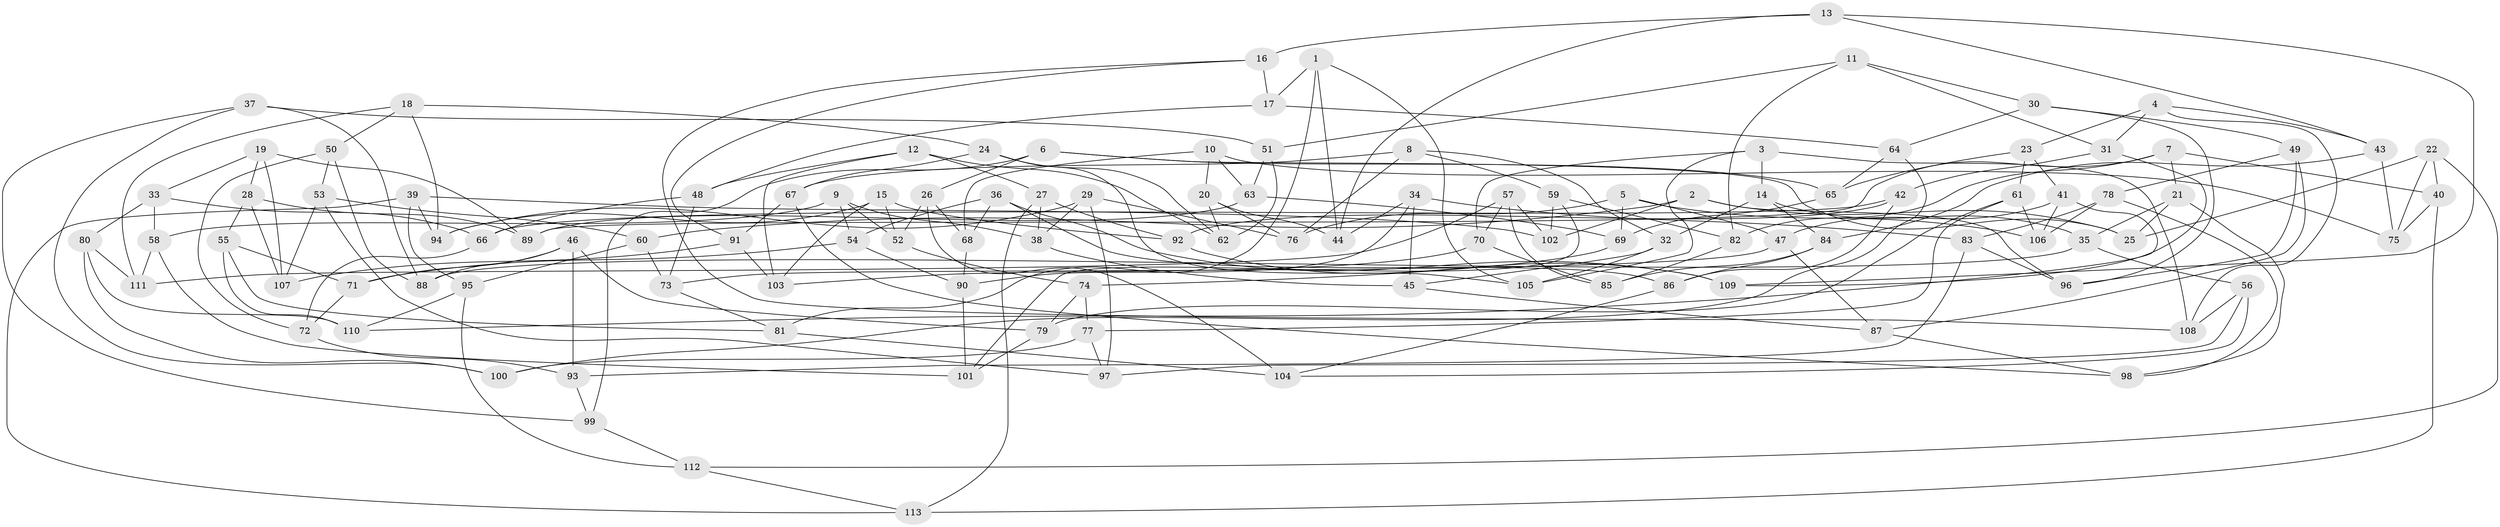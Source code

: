 // coarse degree distribution, {4: 0.4225352112676056, 6: 0.49295774647887325, 5: 0.08450704225352113}
// Generated by graph-tools (version 1.1) at 2025/42/03/06/25 10:42:21]
// undirected, 113 vertices, 226 edges
graph export_dot {
graph [start="1"]
  node [color=gray90,style=filled];
  1;
  2;
  3;
  4;
  5;
  6;
  7;
  8;
  9;
  10;
  11;
  12;
  13;
  14;
  15;
  16;
  17;
  18;
  19;
  20;
  21;
  22;
  23;
  24;
  25;
  26;
  27;
  28;
  29;
  30;
  31;
  32;
  33;
  34;
  35;
  36;
  37;
  38;
  39;
  40;
  41;
  42;
  43;
  44;
  45;
  46;
  47;
  48;
  49;
  50;
  51;
  52;
  53;
  54;
  55;
  56;
  57;
  58;
  59;
  60;
  61;
  62;
  63;
  64;
  65;
  66;
  67;
  68;
  69;
  70;
  71;
  72;
  73;
  74;
  75;
  76;
  77;
  78;
  79;
  80;
  81;
  82;
  83;
  84;
  85;
  86;
  87;
  88;
  89;
  90;
  91;
  92;
  93;
  94;
  95;
  96;
  97;
  98;
  99;
  100;
  101;
  102;
  103;
  104;
  105;
  106;
  107;
  108;
  109;
  110;
  111;
  112;
  113;
  1 -- 44;
  1 -- 81;
  1 -- 105;
  1 -- 17;
  2 -- 25;
  2 -- 96;
  2 -- 102;
  2 -- 60;
  3 -- 108;
  3 -- 14;
  3 -- 70;
  3 -- 105;
  4 -- 108;
  4 -- 31;
  4 -- 43;
  4 -- 23;
  5 -- 47;
  5 -- 76;
  5 -- 69;
  5 -- 106;
  6 -- 65;
  6 -- 25;
  6 -- 26;
  6 -- 99;
  7 -- 21;
  7 -- 89;
  7 -- 82;
  7 -- 40;
  8 -- 67;
  8 -- 59;
  8 -- 76;
  8 -- 32;
  9 -- 52;
  9 -- 38;
  9 -- 58;
  9 -- 54;
  10 -- 68;
  10 -- 63;
  10 -- 20;
  10 -- 75;
  11 -- 31;
  11 -- 82;
  11 -- 51;
  11 -- 30;
  12 -- 62;
  12 -- 48;
  12 -- 103;
  12 -- 27;
  13 -- 109;
  13 -- 43;
  13 -- 16;
  13 -- 44;
  14 -- 35;
  14 -- 32;
  14 -- 84;
  15 -- 92;
  15 -- 94;
  15 -- 103;
  15 -- 52;
  16 -- 108;
  16 -- 17;
  16 -- 91;
  17 -- 48;
  17 -- 64;
  18 -- 50;
  18 -- 94;
  18 -- 111;
  18 -- 24;
  19 -- 89;
  19 -- 28;
  19 -- 33;
  19 -- 107;
  20 -- 62;
  20 -- 76;
  20 -- 44;
  21 -- 35;
  21 -- 25;
  21 -- 98;
  22 -- 25;
  22 -- 112;
  22 -- 40;
  22 -- 75;
  23 -- 41;
  23 -- 61;
  23 -- 65;
  24 -- 105;
  24 -- 67;
  24 -- 62;
  26 -- 104;
  26 -- 52;
  26 -- 68;
  27 -- 38;
  27 -- 113;
  27 -- 92;
  28 -- 55;
  28 -- 89;
  28 -- 107;
  29 -- 76;
  29 -- 38;
  29 -- 97;
  29 -- 94;
  30 -- 49;
  30 -- 96;
  30 -- 64;
  31 -- 42;
  31 -- 109;
  32 -- 45;
  32 -- 105;
  33 -- 80;
  33 -- 58;
  33 -- 66;
  34 -- 83;
  34 -- 90;
  34 -- 44;
  34 -- 45;
  35 -- 88;
  35 -- 56;
  36 -- 54;
  36 -- 86;
  36 -- 109;
  36 -- 68;
  37 -- 51;
  37 -- 100;
  37 -- 99;
  37 -- 88;
  38 -- 45;
  39 -- 94;
  39 -- 102;
  39 -- 95;
  39 -- 113;
  40 -- 113;
  40 -- 75;
  41 -- 106;
  41 -- 47;
  41 -- 110;
  42 -- 92;
  42 -- 86;
  42 -- 66;
  43 -- 75;
  43 -- 84;
  45 -- 87;
  46 -- 88;
  46 -- 93;
  46 -- 71;
  46 -- 79;
  47 -- 73;
  47 -- 87;
  48 -- 73;
  48 -- 66;
  49 -- 87;
  49 -- 96;
  49 -- 78;
  50 -- 53;
  50 -- 72;
  50 -- 88;
  51 -- 62;
  51 -- 63;
  52 -- 74;
  53 -- 107;
  53 -- 97;
  53 -- 60;
  54 -- 90;
  54 -- 71;
  55 -- 71;
  55 -- 110;
  55 -- 81;
  56 -- 97;
  56 -- 108;
  56 -- 104;
  57 -- 111;
  57 -- 102;
  57 -- 70;
  57 -- 85;
  58 -- 111;
  58 -- 101;
  59 -- 101;
  59 -- 102;
  59 -- 82;
  60 -- 73;
  60 -- 95;
  61 -- 77;
  61 -- 106;
  61 -- 79;
  63 -- 89;
  63 -- 69;
  64 -- 100;
  64 -- 65;
  65 -- 69;
  66 -- 72;
  67 -- 91;
  67 -- 98;
  68 -- 90;
  69 -- 74;
  70 -- 85;
  70 -- 103;
  71 -- 72;
  72 -- 93;
  73 -- 81;
  74 -- 79;
  74 -- 77;
  77 -- 100;
  77 -- 97;
  78 -- 83;
  78 -- 106;
  78 -- 98;
  79 -- 101;
  80 -- 100;
  80 -- 110;
  80 -- 111;
  81 -- 104;
  82 -- 85;
  83 -- 96;
  83 -- 93;
  84 -- 85;
  84 -- 86;
  86 -- 104;
  87 -- 98;
  90 -- 101;
  91 -- 103;
  91 -- 107;
  92 -- 109;
  93 -- 99;
  95 -- 110;
  95 -- 112;
  99 -- 112;
  112 -- 113;
}
